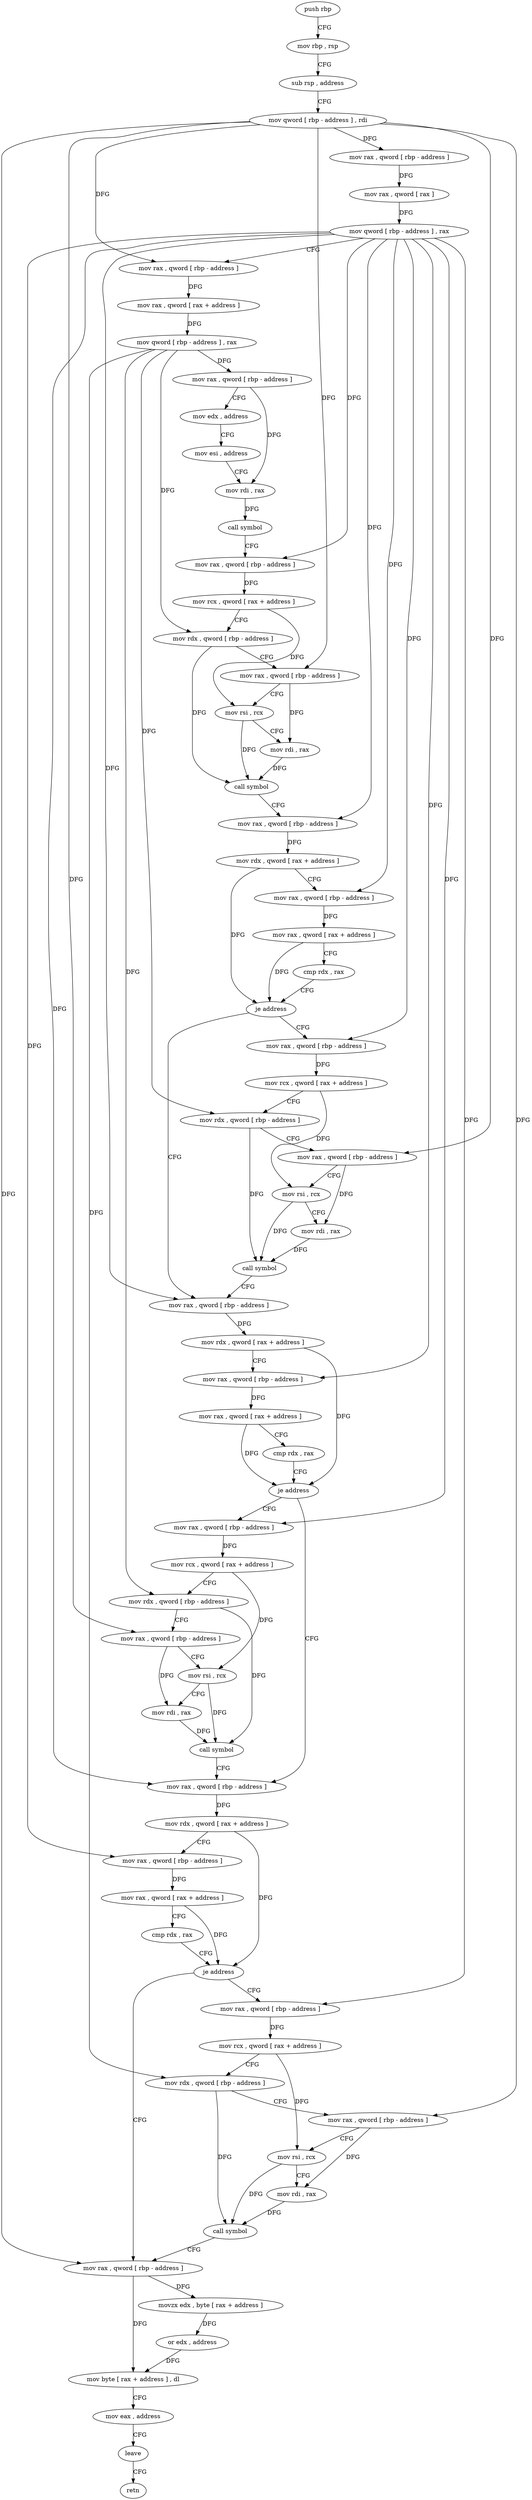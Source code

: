 digraph "func" {
"4384372" [label = "push rbp" ]
"4384373" [label = "mov rbp , rsp" ]
"4384376" [label = "sub rsp , address" ]
"4384380" [label = "mov qword [ rbp - address ] , rdi" ]
"4384384" [label = "mov rax , qword [ rbp - address ]" ]
"4384388" [label = "mov rax , qword [ rax ]" ]
"4384391" [label = "mov qword [ rbp - address ] , rax" ]
"4384395" [label = "mov rax , qword [ rbp - address ]" ]
"4384399" [label = "mov rax , qword [ rax + address ]" ]
"4384403" [label = "mov qword [ rbp - address ] , rax" ]
"4384407" [label = "mov rax , qword [ rbp - address ]" ]
"4384411" [label = "mov edx , address" ]
"4384416" [label = "mov esi , address" ]
"4384421" [label = "mov rdi , rax" ]
"4384424" [label = "call symbol" ]
"4384429" [label = "mov rax , qword [ rbp - address ]" ]
"4384433" [label = "mov rcx , qword [ rax + address ]" ]
"4384437" [label = "mov rdx , qword [ rbp - address ]" ]
"4384441" [label = "mov rax , qword [ rbp - address ]" ]
"4384445" [label = "mov rsi , rcx" ]
"4384448" [label = "mov rdi , rax" ]
"4384451" [label = "call symbol" ]
"4384456" [label = "mov rax , qword [ rbp - address ]" ]
"4384460" [label = "mov rdx , qword [ rax + address ]" ]
"4384464" [label = "mov rax , qword [ rbp - address ]" ]
"4384468" [label = "mov rax , qword [ rax + address ]" ]
"4384472" [label = "cmp rdx , rax" ]
"4384475" [label = "je address" ]
"4384504" [label = "mov rax , qword [ rbp - address ]" ]
"4384477" [label = "mov rax , qword [ rbp - address ]" ]
"4384508" [label = "mov rdx , qword [ rax + address ]" ]
"4384512" [label = "mov rax , qword [ rbp - address ]" ]
"4384516" [label = "mov rax , qword [ rax + address ]" ]
"4384520" [label = "cmp rdx , rax" ]
"4384523" [label = "je address" ]
"4384552" [label = "mov rax , qword [ rbp - address ]" ]
"4384525" [label = "mov rax , qword [ rbp - address ]" ]
"4384481" [label = "mov rcx , qword [ rax + address ]" ]
"4384485" [label = "mov rdx , qword [ rbp - address ]" ]
"4384489" [label = "mov rax , qword [ rbp - address ]" ]
"4384493" [label = "mov rsi , rcx" ]
"4384496" [label = "mov rdi , rax" ]
"4384499" [label = "call symbol" ]
"4384556" [label = "mov rdx , qword [ rax + address ]" ]
"4384560" [label = "mov rax , qword [ rbp - address ]" ]
"4384564" [label = "mov rax , qword [ rax + address ]" ]
"4384568" [label = "cmp rdx , rax" ]
"4384571" [label = "je address" ]
"4384600" [label = "mov rax , qword [ rbp - address ]" ]
"4384573" [label = "mov rax , qword [ rbp - address ]" ]
"4384529" [label = "mov rcx , qword [ rax + address ]" ]
"4384533" [label = "mov rdx , qword [ rbp - address ]" ]
"4384537" [label = "mov rax , qword [ rbp - address ]" ]
"4384541" [label = "mov rsi , rcx" ]
"4384544" [label = "mov rdi , rax" ]
"4384547" [label = "call symbol" ]
"4384604" [label = "movzx edx , byte [ rax + address ]" ]
"4384608" [label = "or edx , address" ]
"4384611" [label = "mov byte [ rax + address ] , dl" ]
"4384614" [label = "mov eax , address" ]
"4384619" [label = "leave" ]
"4384620" [label = "retn" ]
"4384577" [label = "mov rcx , qword [ rax + address ]" ]
"4384581" [label = "mov rdx , qword [ rbp - address ]" ]
"4384585" [label = "mov rax , qword [ rbp - address ]" ]
"4384589" [label = "mov rsi , rcx" ]
"4384592" [label = "mov rdi , rax" ]
"4384595" [label = "call symbol" ]
"4384372" -> "4384373" [ label = "CFG" ]
"4384373" -> "4384376" [ label = "CFG" ]
"4384376" -> "4384380" [ label = "CFG" ]
"4384380" -> "4384384" [ label = "DFG" ]
"4384380" -> "4384395" [ label = "DFG" ]
"4384380" -> "4384441" [ label = "DFG" ]
"4384380" -> "4384489" [ label = "DFG" ]
"4384380" -> "4384537" [ label = "DFG" ]
"4384380" -> "4384600" [ label = "DFG" ]
"4384380" -> "4384585" [ label = "DFG" ]
"4384384" -> "4384388" [ label = "DFG" ]
"4384388" -> "4384391" [ label = "DFG" ]
"4384391" -> "4384395" [ label = "CFG" ]
"4384391" -> "4384429" [ label = "DFG" ]
"4384391" -> "4384456" [ label = "DFG" ]
"4384391" -> "4384464" [ label = "DFG" ]
"4384391" -> "4384504" [ label = "DFG" ]
"4384391" -> "4384512" [ label = "DFG" ]
"4384391" -> "4384477" [ label = "DFG" ]
"4384391" -> "4384552" [ label = "DFG" ]
"4384391" -> "4384560" [ label = "DFG" ]
"4384391" -> "4384525" [ label = "DFG" ]
"4384391" -> "4384573" [ label = "DFG" ]
"4384395" -> "4384399" [ label = "DFG" ]
"4384399" -> "4384403" [ label = "DFG" ]
"4384403" -> "4384407" [ label = "DFG" ]
"4384403" -> "4384437" [ label = "DFG" ]
"4384403" -> "4384485" [ label = "DFG" ]
"4384403" -> "4384533" [ label = "DFG" ]
"4384403" -> "4384581" [ label = "DFG" ]
"4384407" -> "4384411" [ label = "CFG" ]
"4384407" -> "4384421" [ label = "DFG" ]
"4384411" -> "4384416" [ label = "CFG" ]
"4384416" -> "4384421" [ label = "CFG" ]
"4384421" -> "4384424" [ label = "DFG" ]
"4384424" -> "4384429" [ label = "CFG" ]
"4384429" -> "4384433" [ label = "DFG" ]
"4384433" -> "4384437" [ label = "CFG" ]
"4384433" -> "4384445" [ label = "DFG" ]
"4384437" -> "4384441" [ label = "CFG" ]
"4384437" -> "4384451" [ label = "DFG" ]
"4384441" -> "4384445" [ label = "CFG" ]
"4384441" -> "4384448" [ label = "DFG" ]
"4384445" -> "4384448" [ label = "CFG" ]
"4384445" -> "4384451" [ label = "DFG" ]
"4384448" -> "4384451" [ label = "DFG" ]
"4384451" -> "4384456" [ label = "CFG" ]
"4384456" -> "4384460" [ label = "DFG" ]
"4384460" -> "4384464" [ label = "CFG" ]
"4384460" -> "4384475" [ label = "DFG" ]
"4384464" -> "4384468" [ label = "DFG" ]
"4384468" -> "4384472" [ label = "CFG" ]
"4384468" -> "4384475" [ label = "DFG" ]
"4384472" -> "4384475" [ label = "CFG" ]
"4384475" -> "4384504" [ label = "CFG" ]
"4384475" -> "4384477" [ label = "CFG" ]
"4384504" -> "4384508" [ label = "DFG" ]
"4384477" -> "4384481" [ label = "DFG" ]
"4384508" -> "4384512" [ label = "CFG" ]
"4384508" -> "4384523" [ label = "DFG" ]
"4384512" -> "4384516" [ label = "DFG" ]
"4384516" -> "4384520" [ label = "CFG" ]
"4384516" -> "4384523" [ label = "DFG" ]
"4384520" -> "4384523" [ label = "CFG" ]
"4384523" -> "4384552" [ label = "CFG" ]
"4384523" -> "4384525" [ label = "CFG" ]
"4384552" -> "4384556" [ label = "DFG" ]
"4384525" -> "4384529" [ label = "DFG" ]
"4384481" -> "4384485" [ label = "CFG" ]
"4384481" -> "4384493" [ label = "DFG" ]
"4384485" -> "4384489" [ label = "CFG" ]
"4384485" -> "4384499" [ label = "DFG" ]
"4384489" -> "4384493" [ label = "CFG" ]
"4384489" -> "4384496" [ label = "DFG" ]
"4384493" -> "4384496" [ label = "CFG" ]
"4384493" -> "4384499" [ label = "DFG" ]
"4384496" -> "4384499" [ label = "DFG" ]
"4384499" -> "4384504" [ label = "CFG" ]
"4384556" -> "4384560" [ label = "CFG" ]
"4384556" -> "4384571" [ label = "DFG" ]
"4384560" -> "4384564" [ label = "DFG" ]
"4384564" -> "4384568" [ label = "CFG" ]
"4384564" -> "4384571" [ label = "DFG" ]
"4384568" -> "4384571" [ label = "CFG" ]
"4384571" -> "4384600" [ label = "CFG" ]
"4384571" -> "4384573" [ label = "CFG" ]
"4384600" -> "4384604" [ label = "DFG" ]
"4384600" -> "4384611" [ label = "DFG" ]
"4384573" -> "4384577" [ label = "DFG" ]
"4384529" -> "4384533" [ label = "CFG" ]
"4384529" -> "4384541" [ label = "DFG" ]
"4384533" -> "4384537" [ label = "CFG" ]
"4384533" -> "4384547" [ label = "DFG" ]
"4384537" -> "4384541" [ label = "CFG" ]
"4384537" -> "4384544" [ label = "DFG" ]
"4384541" -> "4384544" [ label = "CFG" ]
"4384541" -> "4384547" [ label = "DFG" ]
"4384544" -> "4384547" [ label = "DFG" ]
"4384547" -> "4384552" [ label = "CFG" ]
"4384604" -> "4384608" [ label = "DFG" ]
"4384608" -> "4384611" [ label = "DFG" ]
"4384611" -> "4384614" [ label = "CFG" ]
"4384614" -> "4384619" [ label = "CFG" ]
"4384619" -> "4384620" [ label = "CFG" ]
"4384577" -> "4384581" [ label = "CFG" ]
"4384577" -> "4384589" [ label = "DFG" ]
"4384581" -> "4384585" [ label = "CFG" ]
"4384581" -> "4384595" [ label = "DFG" ]
"4384585" -> "4384589" [ label = "CFG" ]
"4384585" -> "4384592" [ label = "DFG" ]
"4384589" -> "4384592" [ label = "CFG" ]
"4384589" -> "4384595" [ label = "DFG" ]
"4384592" -> "4384595" [ label = "DFG" ]
"4384595" -> "4384600" [ label = "CFG" ]
}
